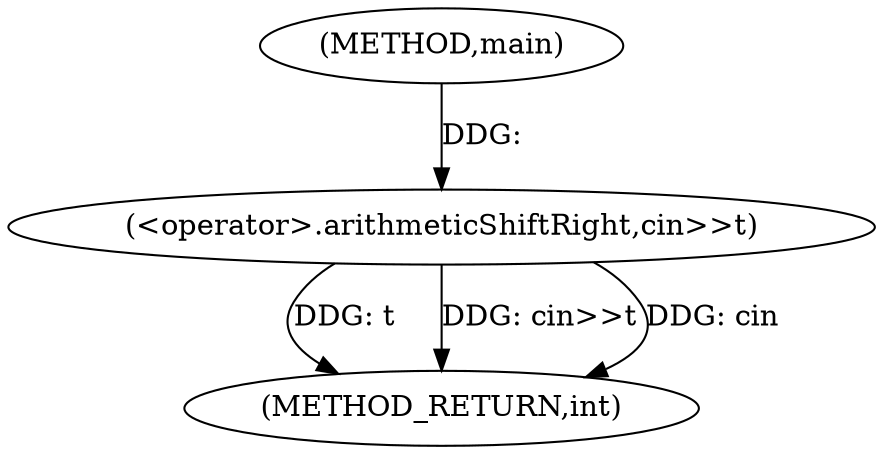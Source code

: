 digraph "main" {  
"1000101" [label = "(METHOD,main)" ]
"1000106" [label = "(METHOD_RETURN,int)" ]
"1000103" [label = "(<operator>.arithmeticShiftRight,cin>>t)" ]
  "1000103" -> "1000106"  [ label = "DDG: t"] 
  "1000103" -> "1000106"  [ label = "DDG: cin>>t"] 
  "1000103" -> "1000106"  [ label = "DDG: cin"] 
  "1000101" -> "1000103"  [ label = "DDG: "] 
}

